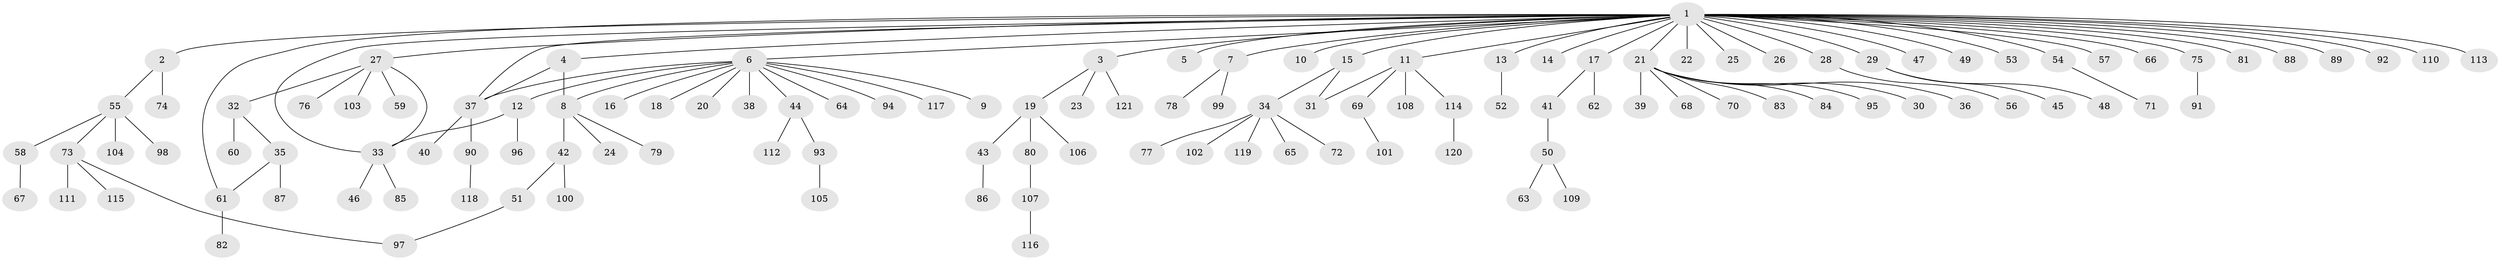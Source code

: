// coarse degree distribution, {34: 0.011363636363636364, 2: 0.13636363636363635, 3: 0.06818181818181818, 5: 0.045454545454545456, 1: 0.6818181818181818, 12: 0.011363636363636364, 4: 0.03409090909090909, 8: 0.011363636363636364}
// Generated by graph-tools (version 1.1) at 2025/41/03/06/25 10:41:49]
// undirected, 121 vertices, 128 edges
graph export_dot {
graph [start="1"]
  node [color=gray90,style=filled];
  1;
  2;
  3;
  4;
  5;
  6;
  7;
  8;
  9;
  10;
  11;
  12;
  13;
  14;
  15;
  16;
  17;
  18;
  19;
  20;
  21;
  22;
  23;
  24;
  25;
  26;
  27;
  28;
  29;
  30;
  31;
  32;
  33;
  34;
  35;
  36;
  37;
  38;
  39;
  40;
  41;
  42;
  43;
  44;
  45;
  46;
  47;
  48;
  49;
  50;
  51;
  52;
  53;
  54;
  55;
  56;
  57;
  58;
  59;
  60;
  61;
  62;
  63;
  64;
  65;
  66;
  67;
  68;
  69;
  70;
  71;
  72;
  73;
  74;
  75;
  76;
  77;
  78;
  79;
  80;
  81;
  82;
  83;
  84;
  85;
  86;
  87;
  88;
  89;
  90;
  91;
  92;
  93;
  94;
  95;
  96;
  97;
  98;
  99;
  100;
  101;
  102;
  103;
  104;
  105;
  106;
  107;
  108;
  109;
  110;
  111;
  112;
  113;
  114;
  115;
  116;
  117;
  118;
  119;
  120;
  121;
  1 -- 2;
  1 -- 3;
  1 -- 4;
  1 -- 5;
  1 -- 6;
  1 -- 7;
  1 -- 10;
  1 -- 11;
  1 -- 13;
  1 -- 14;
  1 -- 15;
  1 -- 17;
  1 -- 21;
  1 -- 22;
  1 -- 25;
  1 -- 26;
  1 -- 27;
  1 -- 28;
  1 -- 29;
  1 -- 33;
  1 -- 37;
  1 -- 47;
  1 -- 49;
  1 -- 53;
  1 -- 54;
  1 -- 57;
  1 -- 61;
  1 -- 66;
  1 -- 75;
  1 -- 81;
  1 -- 88;
  1 -- 89;
  1 -- 92;
  1 -- 110;
  1 -- 113;
  2 -- 55;
  2 -- 74;
  3 -- 19;
  3 -- 23;
  3 -- 121;
  4 -- 8;
  4 -- 37;
  6 -- 8;
  6 -- 9;
  6 -- 12;
  6 -- 16;
  6 -- 18;
  6 -- 20;
  6 -- 37;
  6 -- 38;
  6 -- 44;
  6 -- 64;
  6 -- 94;
  6 -- 117;
  7 -- 78;
  7 -- 99;
  8 -- 24;
  8 -- 42;
  8 -- 79;
  11 -- 31;
  11 -- 69;
  11 -- 108;
  11 -- 114;
  12 -- 33;
  12 -- 96;
  13 -- 52;
  15 -- 31;
  15 -- 34;
  17 -- 41;
  17 -- 62;
  19 -- 43;
  19 -- 80;
  19 -- 106;
  21 -- 30;
  21 -- 36;
  21 -- 39;
  21 -- 68;
  21 -- 70;
  21 -- 83;
  21 -- 84;
  21 -- 95;
  27 -- 32;
  27 -- 33;
  27 -- 59;
  27 -- 76;
  27 -- 103;
  28 -- 56;
  29 -- 45;
  29 -- 48;
  32 -- 35;
  32 -- 60;
  33 -- 46;
  33 -- 85;
  34 -- 65;
  34 -- 72;
  34 -- 77;
  34 -- 102;
  34 -- 119;
  35 -- 61;
  35 -- 87;
  37 -- 40;
  37 -- 90;
  41 -- 50;
  42 -- 51;
  42 -- 100;
  43 -- 86;
  44 -- 93;
  44 -- 112;
  50 -- 63;
  50 -- 109;
  51 -- 97;
  54 -- 71;
  55 -- 58;
  55 -- 73;
  55 -- 98;
  55 -- 104;
  58 -- 67;
  61 -- 82;
  69 -- 101;
  73 -- 97;
  73 -- 111;
  73 -- 115;
  75 -- 91;
  80 -- 107;
  90 -- 118;
  93 -- 105;
  107 -- 116;
  114 -- 120;
}
